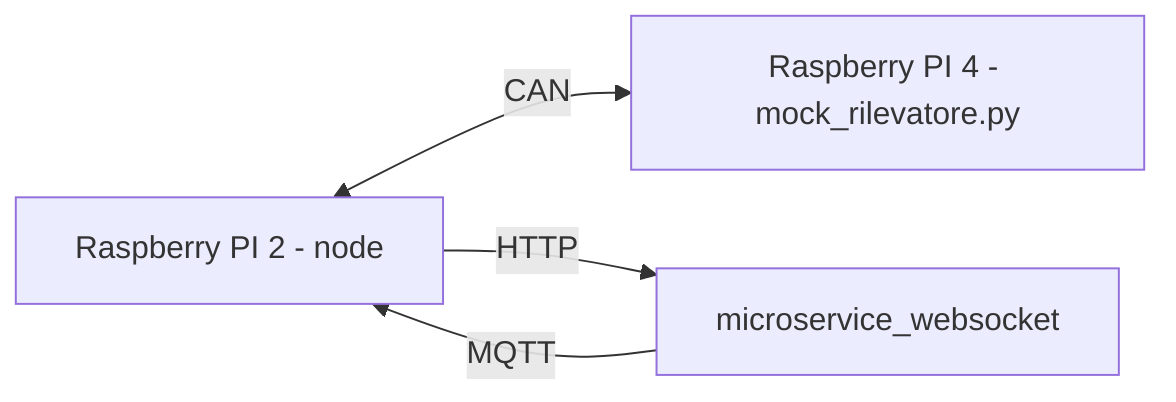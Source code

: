 flowchart LR;
rpi4[Raspberry PI 4 - mock_rilevatore.py]
rpi2[Raspberry PI 2 - node]
msw[microservice_websocket]

rpi2 <-- CAN --> rpi4
rpi2 -- HTTP --> msw
msw -- MQTT --> rpi2